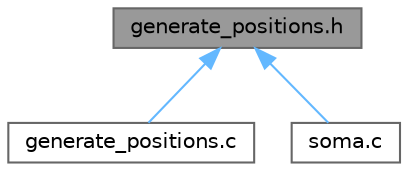 digraph "generate_positions.h"
{
 // LATEX_PDF_SIZE
  bgcolor="transparent";
  edge [fontname=Helvetica,fontsize=10,labelfontname=Helvetica,labelfontsize=10];
  node [fontname=Helvetica,fontsize=10,shape=box,height=0.2,width=0.4];
  Node1 [label="generate_positions.h",height=0.2,width=0.4,color="gray40", fillcolor="grey60", style="filled", fontcolor="black",tooltip="Functions needed for the generation of new inital conditions."];
  Node1 -> Node2 [dir="back",color="steelblue1",style="solid"];
  Node2 [label="generate_positions.c",height=0.2,width=0.4,color="grey40", fillcolor="white", style="filled",URL="$generate__positions_8c.html",tooltip="Implementation of generate_positions.h."];
  Node1 -> Node3 [dir="back",color="steelblue1",style="solid"];
  Node3 [label="soma.c",height=0.2,width=0.4,color="grey40", fillcolor="white", style="filled",URL="$soma_8c.html",tooltip="Implementation of the main executable SOMA."];
}
